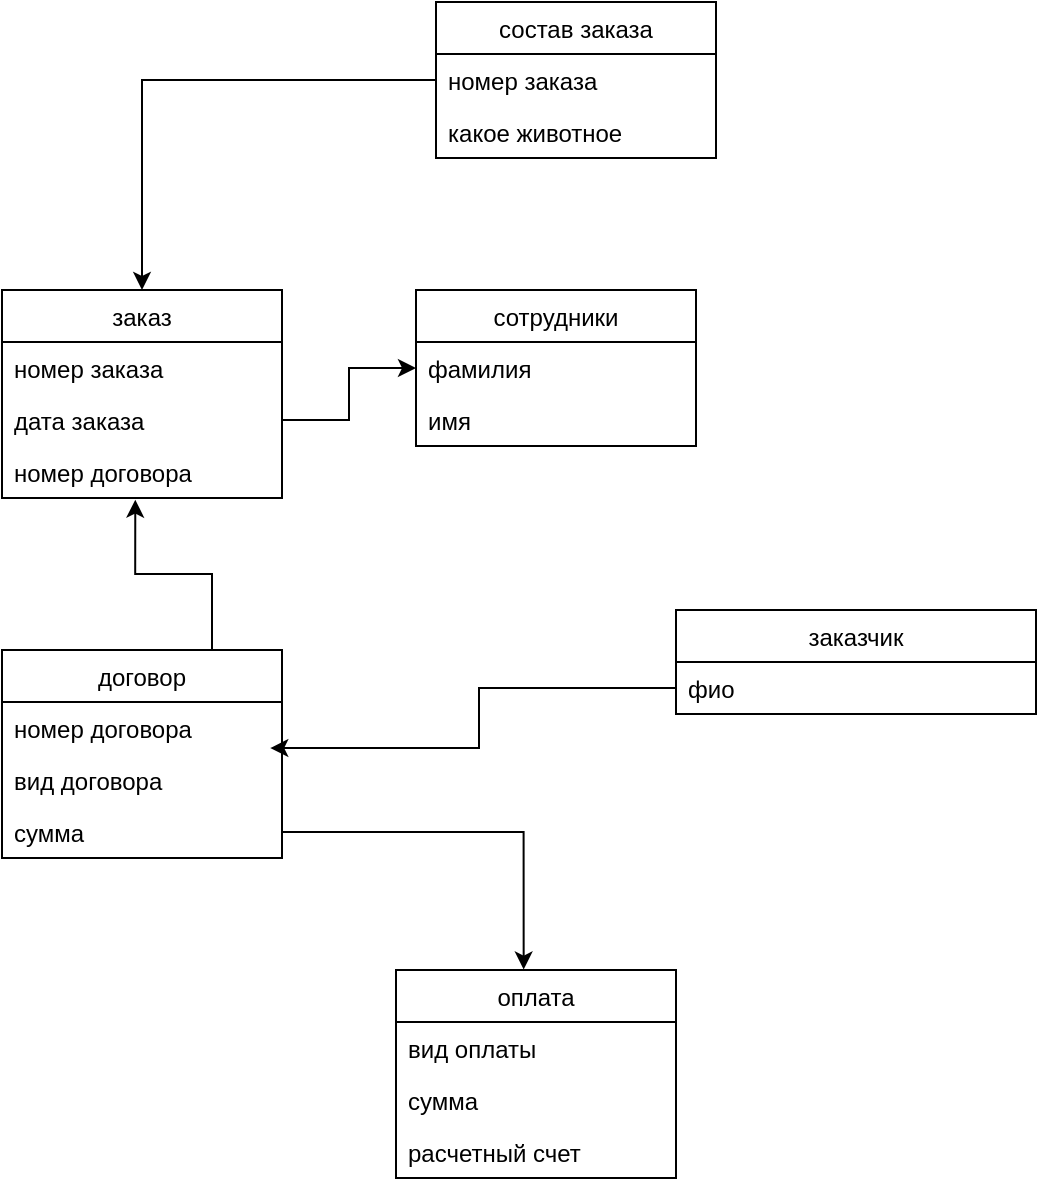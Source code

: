 <mxfile version="18.0.1" type="device"><diagram id="s-DnG6zBgdb4IyfGEn37" name="Страница 1"><mxGraphModel dx="1929" dy="865" grid="1" gridSize="10" guides="1" tooltips="1" connect="1" arrows="1" fold="1" page="1" pageScale="1" pageWidth="827" pageHeight="1169" math="0" shadow="0"><root><mxCell id="0"/><mxCell id="1" parent="0"/><mxCell id="yEnv-jzavH2RJjz6EXAt-9" value="заказчик" style="swimlane;fontStyle=0;childLayout=stackLayout;horizontal=1;startSize=26;fillColor=none;horizontalStack=0;resizeParent=1;resizeParentMax=0;resizeLast=0;collapsible=1;marginBottom=0;" parent="1" vertex="1"><mxGeometry x="-490" y="360" width="180" height="52" as="geometry"/></mxCell><mxCell id="yEnv-jzavH2RJjz6EXAt-10" value="фио" style="text;strokeColor=none;fillColor=none;align=left;verticalAlign=top;spacingLeft=4;spacingRight=4;overflow=hidden;rotatable=0;points=[[0,0.5],[1,0.5]];portConstraint=eastwest;" parent="yEnv-jzavH2RJjz6EXAt-9" vertex="1"><mxGeometry y="26" width="180" height="26" as="geometry"/></mxCell><mxCell id="yEnv-jzavH2RJjz6EXAt-13" value="состав заказа" style="swimlane;fontStyle=0;childLayout=stackLayout;horizontal=1;startSize=26;fillColor=none;horizontalStack=0;resizeParent=1;resizeParentMax=0;resizeLast=0;collapsible=1;marginBottom=0;" parent="1" vertex="1"><mxGeometry x="-610" y="56" width="140" height="78" as="geometry"/></mxCell><mxCell id="yEnv-jzavH2RJjz6EXAt-14" value="номер заказа" style="text;strokeColor=none;fillColor=none;align=left;verticalAlign=top;spacingLeft=4;spacingRight=4;overflow=hidden;rotatable=0;points=[[0,0.5],[1,0.5]];portConstraint=eastwest;" parent="yEnv-jzavH2RJjz6EXAt-13" vertex="1"><mxGeometry y="26" width="140" height="26" as="geometry"/></mxCell><mxCell id="yEnv-jzavH2RJjz6EXAt-15" value="какое животное" style="text;strokeColor=none;fillColor=none;align=left;verticalAlign=top;spacingLeft=4;spacingRight=4;overflow=hidden;rotatable=0;points=[[0,0.5],[1,0.5]];portConstraint=eastwest;" parent="yEnv-jzavH2RJjz6EXAt-13" vertex="1"><mxGeometry y="52" width="140" height="26" as="geometry"/></mxCell><mxCell id="yEnv-jzavH2RJjz6EXAt-17" value="заказ" style="swimlane;fontStyle=0;childLayout=stackLayout;horizontal=1;startSize=26;fillColor=none;horizontalStack=0;resizeParent=1;resizeParentMax=0;resizeLast=0;collapsible=1;marginBottom=0;" parent="1" vertex="1"><mxGeometry x="-827" y="200" width="140" height="104" as="geometry"/></mxCell><mxCell id="yEnv-jzavH2RJjz6EXAt-18" value="номер заказа" style="text;strokeColor=none;fillColor=none;align=left;verticalAlign=top;spacingLeft=4;spacingRight=4;overflow=hidden;rotatable=0;points=[[0,0.5],[1,0.5]];portConstraint=eastwest;" parent="yEnv-jzavH2RJjz6EXAt-17" vertex="1"><mxGeometry y="26" width="140" height="26" as="geometry"/></mxCell><mxCell id="yEnv-jzavH2RJjz6EXAt-19" value="дата заказа" style="text;strokeColor=none;fillColor=none;align=left;verticalAlign=top;spacingLeft=4;spacingRight=4;overflow=hidden;rotatable=0;points=[[0,0.5],[1,0.5]];portConstraint=eastwest;" parent="yEnv-jzavH2RJjz6EXAt-17" vertex="1"><mxGeometry y="52" width="140" height="26" as="geometry"/></mxCell><mxCell id="yEnv-jzavH2RJjz6EXAt-20" value="номер договора " style="text;strokeColor=none;fillColor=none;align=left;verticalAlign=top;spacingLeft=4;spacingRight=4;overflow=hidden;rotatable=0;points=[[0,0.5],[1,0.5]];portConstraint=eastwest;" parent="yEnv-jzavH2RJjz6EXAt-17" vertex="1"><mxGeometry y="78" width="140" height="26" as="geometry"/></mxCell><mxCell id="yEnv-jzavH2RJjz6EXAt-43" style="edgeStyle=orthogonalEdgeStyle;rounded=0;orthogonalLoop=1;jettySize=auto;html=1;exitX=0.75;exitY=0;exitDx=0;exitDy=0;entryX=0.476;entryY=1.032;entryDx=0;entryDy=0;entryPerimeter=0;" parent="1" source="yEnv-jzavH2RJjz6EXAt-29" target="yEnv-jzavH2RJjz6EXAt-20" edge="1"><mxGeometry relative="1" as="geometry"/></mxCell><mxCell id="yEnv-jzavH2RJjz6EXAt-29" value="договор" style="swimlane;fontStyle=0;childLayout=stackLayout;horizontal=1;startSize=26;fillColor=none;horizontalStack=0;resizeParent=1;resizeParentMax=0;resizeLast=0;collapsible=1;marginBottom=0;" parent="1" vertex="1"><mxGeometry x="-827" y="380" width="140" height="104" as="geometry"/></mxCell><mxCell id="yEnv-jzavH2RJjz6EXAt-30" value="номер договора " style="text;strokeColor=none;fillColor=none;align=left;verticalAlign=top;spacingLeft=4;spacingRight=4;overflow=hidden;rotatable=0;points=[[0,0.5],[1,0.5]];portConstraint=eastwest;" parent="yEnv-jzavH2RJjz6EXAt-29" vertex="1"><mxGeometry y="26" width="140" height="26" as="geometry"/></mxCell><mxCell id="yEnv-jzavH2RJjz6EXAt-31" value="вид договора " style="text;strokeColor=none;fillColor=none;align=left;verticalAlign=top;spacingLeft=4;spacingRight=4;overflow=hidden;rotatable=0;points=[[0,0.5],[1,0.5]];portConstraint=eastwest;" parent="yEnv-jzavH2RJjz6EXAt-29" vertex="1"><mxGeometry y="52" width="140" height="26" as="geometry"/></mxCell><mxCell id="yEnv-jzavH2RJjz6EXAt-32" value="сумма " style="text;strokeColor=none;fillColor=none;align=left;verticalAlign=top;spacingLeft=4;spacingRight=4;overflow=hidden;rotatable=0;points=[[0,0.5],[1,0.5]];portConstraint=eastwest;" parent="yEnv-jzavH2RJjz6EXAt-29" vertex="1"><mxGeometry y="78" width="140" height="26" as="geometry"/></mxCell><mxCell id="yEnv-jzavH2RJjz6EXAt-33" value="оплата" style="swimlane;fontStyle=0;childLayout=stackLayout;horizontal=1;startSize=26;fillColor=none;horizontalStack=0;resizeParent=1;resizeParentMax=0;resizeLast=0;collapsible=1;marginBottom=0;" parent="1" vertex="1"><mxGeometry x="-630" y="540" width="140" height="104" as="geometry"/></mxCell><mxCell id="yEnv-jzavH2RJjz6EXAt-34" value="вид оплаты" style="text;strokeColor=none;fillColor=none;align=left;verticalAlign=top;spacingLeft=4;spacingRight=4;overflow=hidden;rotatable=0;points=[[0,0.5],[1,0.5]];portConstraint=eastwest;" parent="yEnv-jzavH2RJjz6EXAt-33" vertex="1"><mxGeometry y="26" width="140" height="26" as="geometry"/></mxCell><mxCell id="yEnv-jzavH2RJjz6EXAt-35" value="сумма" style="text;strokeColor=none;fillColor=none;align=left;verticalAlign=top;spacingLeft=4;spacingRight=4;overflow=hidden;rotatable=0;points=[[0,0.5],[1,0.5]];portConstraint=eastwest;" parent="yEnv-jzavH2RJjz6EXAt-33" vertex="1"><mxGeometry y="52" width="140" height="26" as="geometry"/></mxCell><mxCell id="yEnv-jzavH2RJjz6EXAt-36" value="расчетный счет " style="text;strokeColor=none;fillColor=none;align=left;verticalAlign=top;spacingLeft=4;spacingRight=4;overflow=hidden;rotatable=0;points=[[0,0.5],[1,0.5]];portConstraint=eastwest;" parent="yEnv-jzavH2RJjz6EXAt-33" vertex="1"><mxGeometry y="78" width="140" height="26" as="geometry"/></mxCell><mxCell id="yEnv-jzavH2RJjz6EXAt-37" value="сотрудники" style="swimlane;fontStyle=0;childLayout=stackLayout;horizontal=1;startSize=26;fillColor=none;horizontalStack=0;resizeParent=1;resizeParentMax=0;resizeLast=0;collapsible=1;marginBottom=0;" parent="1" vertex="1"><mxGeometry x="-620" y="200" width="140" height="78" as="geometry"/></mxCell><mxCell id="yEnv-jzavH2RJjz6EXAt-39" value="фамилия" style="text;strokeColor=none;fillColor=none;align=left;verticalAlign=top;spacingLeft=4;spacingRight=4;overflow=hidden;rotatable=0;points=[[0,0.5],[1,0.5]];portConstraint=eastwest;" parent="yEnv-jzavH2RJjz6EXAt-37" vertex="1"><mxGeometry y="26" width="140" height="26" as="geometry"/></mxCell><mxCell id="yEnv-jzavH2RJjz6EXAt-40" value="имя " style="text;strokeColor=none;fillColor=none;align=left;verticalAlign=top;spacingLeft=4;spacingRight=4;overflow=hidden;rotatable=0;points=[[0,0.5],[1,0.5]];portConstraint=eastwest;" parent="yEnv-jzavH2RJjz6EXAt-37" vertex="1"><mxGeometry y="52" width="140" height="26" as="geometry"/></mxCell><mxCell id="yEnv-jzavH2RJjz6EXAt-41" style="edgeStyle=orthogonalEdgeStyle;rounded=0;orthogonalLoop=1;jettySize=auto;html=1;exitX=1;exitY=0.5;exitDx=0;exitDy=0;entryX=0;entryY=0.5;entryDx=0;entryDy=0;" parent="1" source="yEnv-jzavH2RJjz6EXAt-19" target="yEnv-jzavH2RJjz6EXAt-37" edge="1"><mxGeometry relative="1" as="geometry"/></mxCell><mxCell id="yEnv-jzavH2RJjz6EXAt-42" style="edgeStyle=orthogonalEdgeStyle;rounded=0;orthogonalLoop=1;jettySize=auto;html=1;exitX=0;exitY=0.5;exitDx=0;exitDy=0;entryX=0.5;entryY=0;entryDx=0;entryDy=0;" parent="1" source="yEnv-jzavH2RJjz6EXAt-14" target="yEnv-jzavH2RJjz6EXAt-17" edge="1"><mxGeometry relative="1" as="geometry"/></mxCell><mxCell id="yEnv-jzavH2RJjz6EXAt-44" style="edgeStyle=orthogonalEdgeStyle;rounded=0;orthogonalLoop=1;jettySize=auto;html=1;exitX=0;exitY=0.5;exitDx=0;exitDy=0;entryX=0.958;entryY=-0.115;entryDx=0;entryDy=0;entryPerimeter=0;" parent="1" source="yEnv-jzavH2RJjz6EXAt-10" target="yEnv-jzavH2RJjz6EXAt-31" edge="1"><mxGeometry relative="1" as="geometry"/></mxCell><mxCell id="yEnv-jzavH2RJjz6EXAt-45" style="edgeStyle=orthogonalEdgeStyle;rounded=0;orthogonalLoop=1;jettySize=auto;html=1;exitX=1;exitY=0.5;exitDx=0;exitDy=0;entryX=0.456;entryY=-0.002;entryDx=0;entryDy=0;entryPerimeter=0;" parent="1" source="yEnv-jzavH2RJjz6EXAt-32" target="yEnv-jzavH2RJjz6EXAt-33" edge="1"><mxGeometry relative="1" as="geometry"/></mxCell></root></mxGraphModel></diagram></mxfile>